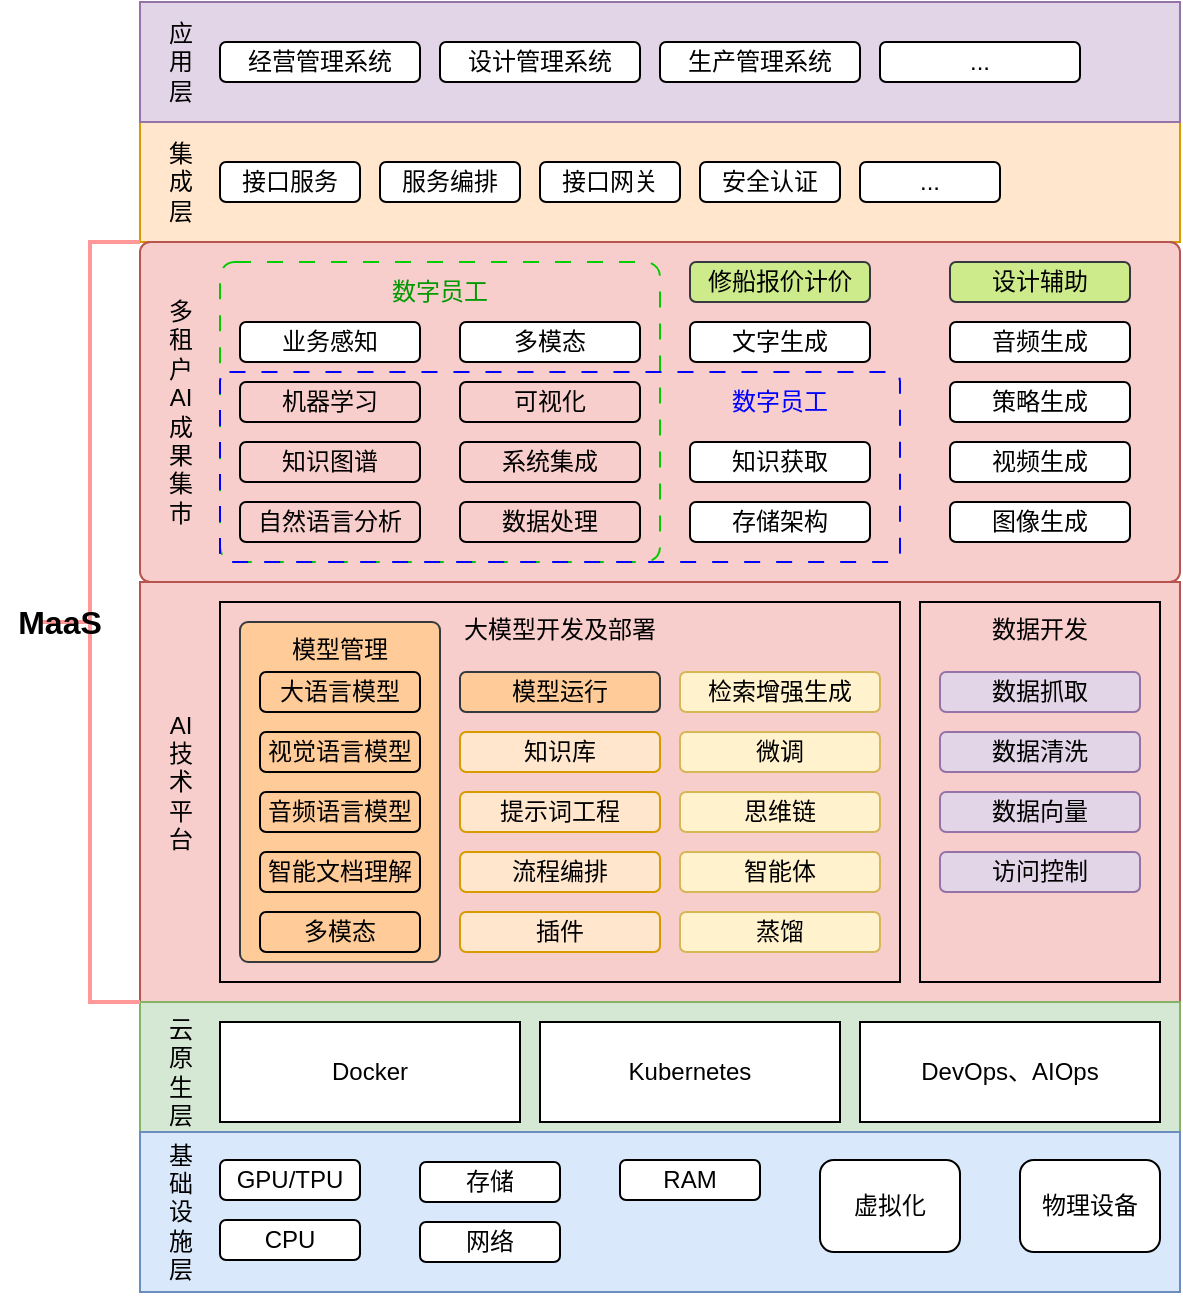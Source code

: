 <mxfile version="27.0.1" pages="2">
  <diagram name="第 1 页" id="veRPcf9bUdk8YbttKOA-">
    <mxGraphModel dx="873" dy="521" grid="1" gridSize="10" guides="1" tooltips="1" connect="1" arrows="1" fold="1" page="1" pageScale="1" pageWidth="827" pageHeight="1169" math="0" shadow="0">
      <root>
        <mxCell id="0" />
        <mxCell id="1" parent="0" />
        <mxCell id="DdCZI7sGwDG0cpfRlnXC-48" value="" style="rounded=0;whiteSpace=wrap;html=1;fillColor=#ffe6cc;strokeColor=#d79b00;" parent="1" vertex="1">
          <mxGeometry x="120" y="240" width="520" height="60" as="geometry" />
        </mxCell>
        <mxCell id="DdCZI7sGwDG0cpfRlnXC-49" value="&lt;div&gt;集&lt;/div&gt;&lt;div&gt;成&lt;/div&gt;&lt;div&gt;&lt;div&gt;&lt;div&gt;层&lt;/div&gt;&lt;/div&gt;&lt;/div&gt;" style="text;html=1;align=center;verticalAlign=middle;resizable=0;points=[];autosize=1;strokeColor=none;fillColor=none;" parent="1" vertex="1">
          <mxGeometry x="120" y="240" width="40" height="60" as="geometry" />
        </mxCell>
        <mxCell id="DdCZI7sGwDG0cpfRlnXC-50" value="接口服务" style="rounded=1;whiteSpace=wrap;html=1;verticalAlign=middle;" parent="1" vertex="1">
          <mxGeometry x="160" y="260" width="70" height="20" as="geometry" />
        </mxCell>
        <mxCell id="DdCZI7sGwDG0cpfRlnXC-51" value="服务编排" style="rounded=1;whiteSpace=wrap;html=1;verticalAlign=middle;" parent="1" vertex="1">
          <mxGeometry x="240" y="260" width="70" height="20" as="geometry" />
        </mxCell>
        <mxCell id="DdCZI7sGwDG0cpfRlnXC-53" value="接口网关" style="rounded=1;whiteSpace=wrap;html=1;verticalAlign=middle;" parent="1" vertex="1">
          <mxGeometry x="320" y="260" width="70" height="20" as="geometry" />
        </mxCell>
        <mxCell id="DdCZI7sGwDG0cpfRlnXC-54" value="安全认证" style="rounded=1;whiteSpace=wrap;html=1;verticalAlign=middle;" parent="1" vertex="1">
          <mxGeometry x="400" y="260" width="70" height="20" as="geometry" />
        </mxCell>
        <mxCell id="DdCZI7sGwDG0cpfRlnXC-55" value="..." style="rounded=1;whiteSpace=wrap;html=1;verticalAlign=middle;" parent="1" vertex="1">
          <mxGeometry x="480" y="260" width="70" height="20" as="geometry" />
        </mxCell>
        <mxCell id="DdCZI7sGwDG0cpfRlnXC-56" value="" style="rounded=0;whiteSpace=wrap;html=1;fillColor=#e1d5e7;strokeColor=#9673a6;" parent="1" vertex="1">
          <mxGeometry x="120" y="180" width="520" height="60" as="geometry" />
        </mxCell>
        <mxCell id="DdCZI7sGwDG0cpfRlnXC-57" value="&lt;div&gt;&lt;span style=&quot;background-color: transparent; color: light-dark(rgb(0, 0, 0), rgb(255, 255, 255));&quot;&gt;应&lt;/span&gt;&lt;/div&gt;&lt;div&gt;&lt;span style=&quot;background-color: transparent; color: light-dark(rgb(0, 0, 0), rgb(255, 255, 255));&quot;&gt;用&lt;/span&gt;&lt;/div&gt;&lt;div&gt;&lt;span style=&quot;background-color: transparent; color: light-dark(rgb(0, 0, 0), rgb(255, 255, 255));&quot;&gt;层&lt;/span&gt;&lt;/div&gt;" style="text;html=1;align=center;verticalAlign=middle;resizable=0;points=[];autosize=1;strokeColor=none;fillColor=none;" parent="1" vertex="1">
          <mxGeometry x="120" y="180" width="40" height="60" as="geometry" />
        </mxCell>
        <mxCell id="DdCZI7sGwDG0cpfRlnXC-58" value="经营管理系统" style="rounded=1;whiteSpace=wrap;html=1;verticalAlign=middle;" parent="1" vertex="1">
          <mxGeometry x="160" y="200" width="100" height="20" as="geometry" />
        </mxCell>
        <mxCell id="DdCZI7sGwDG0cpfRlnXC-59" value="设计管理系统" style="rounded=1;whiteSpace=wrap;html=1;verticalAlign=middle;" parent="1" vertex="1">
          <mxGeometry x="270" y="200" width="100" height="20" as="geometry" />
        </mxCell>
        <mxCell id="DdCZI7sGwDG0cpfRlnXC-60" value="生产管理系统" style="rounded=1;whiteSpace=wrap;html=1;verticalAlign=middle;" parent="1" vertex="1">
          <mxGeometry x="380" y="200" width="100" height="20" as="geometry" />
        </mxCell>
        <mxCell id="DdCZI7sGwDG0cpfRlnXC-62" value="..." style="rounded=1;whiteSpace=wrap;html=1;verticalAlign=middle;" parent="1" vertex="1">
          <mxGeometry x="490" y="200" width="100" height="20" as="geometry" />
        </mxCell>
        <mxCell id="DdCZI7sGwDG0cpfRlnXC-1" value="" style="rounded=0;whiteSpace=wrap;html=1;align=center;horizontal=0;verticalAlign=top;fillColor=#f8cecc;strokeColor=#b85450;" parent="1" vertex="1">
          <mxGeometry x="120" y="470" width="520" height="210" as="geometry" />
        </mxCell>
        <mxCell id="DdCZI7sGwDG0cpfRlnXC-3" value="" style="rounded=0;whiteSpace=wrap;html=1;align=center;horizontal=0;verticalAlign=top;fillColor=#d5e8d4;strokeColor=#82b366;" parent="1" vertex="1">
          <mxGeometry x="120" y="680" width="520" height="70" as="geometry" />
        </mxCell>
        <mxCell id="DdCZI7sGwDG0cpfRlnXC-4" value="" style="rounded=0;whiteSpace=wrap;html=1;align=center;horizontal=0;verticalAlign=top;fillColor=#dae8fc;strokeColor=#6c8ebf;" parent="1" vertex="1">
          <mxGeometry x="120" y="745" width="520" height="80" as="geometry" />
        </mxCell>
        <mxCell id="DdCZI7sGwDG0cpfRlnXC-6" value="基&lt;div&gt;础&lt;/div&gt;&lt;div&gt;设&lt;/div&gt;&lt;div&gt;施&lt;/div&gt;&lt;div&gt;层&lt;/div&gt;" style="text;html=1;align=center;verticalAlign=middle;resizable=0;points=[];autosize=1;strokeColor=none;fillColor=none;" parent="1" vertex="1">
          <mxGeometry x="120" y="740" width="40" height="90" as="geometry" />
        </mxCell>
        <mxCell id="DdCZI7sGwDG0cpfRlnXC-7" value="云&lt;div&gt;原&lt;/div&gt;&lt;div&gt;生&lt;br&gt;&lt;div&gt;层&lt;/div&gt;&lt;/div&gt;" style="text;html=1;align=center;verticalAlign=middle;resizable=0;points=[];autosize=1;strokeColor=none;fillColor=none;" parent="1" vertex="1">
          <mxGeometry x="120" y="680" width="40" height="70" as="geometry" />
        </mxCell>
        <mxCell id="DdCZI7sGwDG0cpfRlnXC-8" value="&lt;div&gt;AI&lt;/div&gt;&lt;div&gt;技&lt;/div&gt;&lt;div&gt;术&lt;/div&gt;&lt;div&gt;平&lt;/div&gt;&lt;div&gt;台&lt;/div&gt;" style="text;html=1;align=center;verticalAlign=middle;resizable=0;points=[];autosize=1;strokeColor=none;fillColor=none;" parent="1" vertex="1">
          <mxGeometry x="120" y="525" width="40" height="90" as="geometry" />
        </mxCell>
        <mxCell id="DdCZI7sGwDG0cpfRlnXC-12" value="大模型开发及部署" style="rounded=0;whiteSpace=wrap;html=1;horizontal=1;verticalAlign=top;fillColor=none;" parent="1" vertex="1">
          <mxGeometry x="160" y="480" width="340" height="190" as="geometry" />
        </mxCell>
        <mxCell id="DdCZI7sGwDG0cpfRlnXC-23" value="模型管理" style="rounded=1;whiteSpace=wrap;html=1;fillColor=#ffcc99;strokeColor=#36393d;arcSize=4;verticalAlign=top;" parent="1" vertex="1">
          <mxGeometry x="170" y="490" width="100" height="170" as="geometry" />
        </mxCell>
        <mxCell id="DdCZI7sGwDG0cpfRlnXC-24" value="检索增强生成" style="rounded=1;whiteSpace=wrap;html=1;fillColor=#fff2cc;strokeColor=#d6b656;" parent="1" vertex="1">
          <mxGeometry x="390" y="515" width="100" height="20" as="geometry" />
        </mxCell>
        <mxCell id="DdCZI7sGwDG0cpfRlnXC-25" value="模型运行" style="rounded=1;whiteSpace=wrap;html=1;fillColor=#ffcc99;strokeColor=#36393d;" parent="1" vertex="1">
          <mxGeometry x="280" y="515" width="100" height="20" as="geometry" />
        </mxCell>
        <mxCell id="DdCZI7sGwDG0cpfRlnXC-26" value="知识库" style="rounded=1;whiteSpace=wrap;html=1;fillColor=#ffe6cc;strokeColor=#d79b00;" parent="1" vertex="1">
          <mxGeometry x="280" y="545" width="100" height="20" as="geometry" />
        </mxCell>
        <mxCell id="DdCZI7sGwDG0cpfRlnXC-28" value="提示词工程" style="rounded=1;whiteSpace=wrap;html=1;fillColor=#ffe6cc;strokeColor=#d79b00;" parent="1" vertex="1">
          <mxGeometry x="280" y="575" width="100" height="20" as="geometry" />
        </mxCell>
        <mxCell id="DdCZI7sGwDG0cpfRlnXC-30" value="微调" style="rounded=1;whiteSpace=wrap;html=1;fillColor=#fff2cc;strokeColor=#d6b656;" parent="1" vertex="1">
          <mxGeometry x="390" y="545" width="100" height="20" as="geometry" />
        </mxCell>
        <mxCell id="DdCZI7sGwDG0cpfRlnXC-31" value="思维链" style="rounded=1;whiteSpace=wrap;html=1;fillColor=#fff2cc;strokeColor=#d6b656;" parent="1" vertex="1">
          <mxGeometry x="390" y="575" width="100" height="20" as="geometry" />
        </mxCell>
        <mxCell id="DdCZI7sGwDG0cpfRlnXC-32" value="流程编排" style="rounded=1;whiteSpace=wrap;html=1;fillColor=#ffe6cc;strokeColor=#d79b00;" parent="1" vertex="1">
          <mxGeometry x="280" y="605" width="100" height="20" as="geometry" />
        </mxCell>
        <mxCell id="DdCZI7sGwDG0cpfRlnXC-33" value="智能体" style="rounded=1;whiteSpace=wrap;html=1;fillColor=#fff2cc;strokeColor=#d6b656;" parent="1" vertex="1">
          <mxGeometry x="390" y="605" width="100" height="20" as="geometry" />
        </mxCell>
        <mxCell id="DdCZI7sGwDG0cpfRlnXC-35" value="Docker" style="rounded=0;whiteSpace=wrap;html=1;" parent="1" vertex="1">
          <mxGeometry x="160" y="690" width="150" height="50" as="geometry" />
        </mxCell>
        <mxCell id="DdCZI7sGwDG0cpfRlnXC-36" value="Kubernetes" style="rounded=0;whiteSpace=wrap;html=1;" parent="1" vertex="1">
          <mxGeometry x="320" y="690" width="150" height="50" as="geometry" />
        </mxCell>
        <mxCell id="DdCZI7sGwDG0cpfRlnXC-37" value="DevOps、AIOps" style="rounded=0;whiteSpace=wrap;html=1;" parent="1" vertex="1">
          <mxGeometry x="480" y="690" width="150" height="50" as="geometry" />
        </mxCell>
        <mxCell id="DdCZI7sGwDG0cpfRlnXC-38" value="" style="rounded=1;whiteSpace=wrap;html=1;fillColor=#f8cecc;strokeColor=#b85450;arcSize=3;" parent="1" vertex="1">
          <mxGeometry x="120" y="300" width="520" height="170" as="geometry" />
        </mxCell>
        <mxCell id="DdCZI7sGwDG0cpfRlnXC-41" value="文字生成" style="rounded=1;whiteSpace=wrap;html=1;verticalAlign=middle;" parent="1" vertex="1">
          <mxGeometry x="395" y="340" width="90" height="20" as="geometry" />
        </mxCell>
        <mxCell id="DdCZI7sGwDG0cpfRlnXC-42" value="音频生成" style="rounded=1;whiteSpace=wrap;html=1;verticalAlign=middle;" parent="1" vertex="1">
          <mxGeometry x="525" y="340" width="90" height="20" as="geometry" />
        </mxCell>
        <mxCell id="DdCZI7sGwDG0cpfRlnXC-43" value="图像生成" style="rounded=1;whiteSpace=wrap;html=1;verticalAlign=middle;" parent="1" vertex="1">
          <mxGeometry x="525" y="430" width="90" height="20" as="geometry" />
        </mxCell>
        <mxCell id="DdCZI7sGwDG0cpfRlnXC-44" value="视频生成" style="rounded=1;whiteSpace=wrap;html=1;verticalAlign=middle;" parent="1" vertex="1">
          <mxGeometry x="525" y="400" width="90" height="20" as="geometry" />
        </mxCell>
        <mxCell id="DdCZI7sGwDG0cpfRlnXC-46" value="策略生成" style="rounded=1;whiteSpace=wrap;html=1;verticalAlign=middle;" parent="1" vertex="1">
          <mxGeometry x="525" y="370" width="90" height="20" as="geometry" />
        </mxCell>
        <mxCell id="DdCZI7sGwDG0cpfRlnXC-63" value="GPU/TPU" style="rounded=1;whiteSpace=wrap;html=1;verticalAlign=middle;" parent="1" vertex="1">
          <mxGeometry x="160" y="759" width="70" height="20" as="geometry" />
        </mxCell>
        <mxCell id="DdCZI7sGwDG0cpfRlnXC-64" value="CPU" style="rounded=1;whiteSpace=wrap;html=1;verticalAlign=middle;" parent="1" vertex="1">
          <mxGeometry x="160" y="789" width="70" height="20" as="geometry" />
        </mxCell>
        <mxCell id="DdCZI7sGwDG0cpfRlnXC-66" value="存储" style="rounded=1;whiteSpace=wrap;html=1;verticalAlign=middle;" parent="1" vertex="1">
          <mxGeometry x="260" y="760" width="70" height="20" as="geometry" />
        </mxCell>
        <mxCell id="DdCZI7sGwDG0cpfRlnXC-67" value="网络" style="rounded=1;whiteSpace=wrap;html=1;verticalAlign=middle;" parent="1" vertex="1">
          <mxGeometry x="260" y="790" width="70" height="20" as="geometry" />
        </mxCell>
        <mxCell id="DdCZI7sGwDG0cpfRlnXC-68" value="RAM" style="rounded=1;whiteSpace=wrap;html=1;verticalAlign=middle;" parent="1" vertex="1">
          <mxGeometry x="360" y="759" width="70" height="20" as="geometry" />
        </mxCell>
        <mxCell id="DdCZI7sGwDG0cpfRlnXC-69" value="虚拟化" style="rounded=1;whiteSpace=wrap;html=1;verticalAlign=middle;" parent="1" vertex="1">
          <mxGeometry x="460" y="759" width="70" height="46" as="geometry" />
        </mxCell>
        <mxCell id="DdCZI7sGwDG0cpfRlnXC-70" value="物理设备" style="rounded=1;whiteSpace=wrap;html=1;verticalAlign=middle;" parent="1" vertex="1">
          <mxGeometry x="560" y="759" width="70" height="46" as="geometry" />
        </mxCell>
        <mxCell id="hR596wnbBebLEna1b_4g-1" value="蒸馏" style="rounded=1;whiteSpace=wrap;html=1;fillColor=#fff2cc;strokeColor=#d6b656;" parent="1" vertex="1">
          <mxGeometry x="390" y="635" width="100" height="20" as="geometry" />
        </mxCell>
        <mxCell id="DdCZI7sGwDG0cpfRlnXC-13" value="大语言模型" style="rounded=1;whiteSpace=wrap;html=1;fillColor=none;" parent="1" vertex="1">
          <mxGeometry x="180" y="515" width="80" height="20" as="geometry" />
        </mxCell>
        <mxCell id="DdCZI7sGwDG0cpfRlnXC-14" value="视觉语言模型" style="rounded=1;whiteSpace=wrap;html=1;fillColor=none;" parent="1" vertex="1">
          <mxGeometry x="180" y="545" width="80" height="20" as="geometry" />
        </mxCell>
        <mxCell id="DdCZI7sGwDG0cpfRlnXC-15" value="音频语言模型" style="rounded=1;whiteSpace=wrap;html=1;fillColor=none;" parent="1" vertex="1">
          <mxGeometry x="180" y="575" width="80" height="20" as="geometry" />
        </mxCell>
        <mxCell id="DdCZI7sGwDG0cpfRlnXC-16" value="智能文档理解" style="rounded=1;whiteSpace=wrap;html=1;fillColor=none;" parent="1" vertex="1">
          <mxGeometry x="180" y="605" width="80" height="20" as="geometry" />
        </mxCell>
        <mxCell id="DdCZI7sGwDG0cpfRlnXC-17" value="多模态" style="rounded=1;whiteSpace=wrap;html=1;fillColor=none;" parent="1" vertex="1">
          <mxGeometry x="180" y="635" width="80" height="20" as="geometry" />
        </mxCell>
        <mxCell id="EOySsUCPGL9QiOTKFycX-1" value="插件" style="rounded=1;whiteSpace=wrap;html=1;fillColor=#ffe6cc;strokeColor=#d79b00;verticalAlign=middle;" vertex="1" parent="1">
          <mxGeometry x="280" y="635" width="100" height="20" as="geometry" />
        </mxCell>
        <mxCell id="DdCZI7sGwDG0cpfRlnXC-11" value="数据开发" style="rounded=0;whiteSpace=wrap;html=1;horizontal=1;verticalAlign=top;fillColor=none;" parent="1" vertex="1">
          <mxGeometry x="510" y="480" width="120" height="190" as="geometry" />
        </mxCell>
        <mxCell id="DdCZI7sGwDG0cpfRlnXC-19" value="数据抓取" style="rounded=1;whiteSpace=wrap;html=1;fillColor=#e1d5e7;strokeColor=#9673a6;" parent="1" vertex="1">
          <mxGeometry x="520" y="515" width="100" height="20" as="geometry" />
        </mxCell>
        <mxCell id="DdCZI7sGwDG0cpfRlnXC-20" value="数据清洗" style="rounded=1;whiteSpace=wrap;html=1;fillColor=#e1d5e7;strokeColor=#9673a6;" parent="1" vertex="1">
          <mxGeometry x="520" y="545" width="100" height="20" as="geometry" />
        </mxCell>
        <mxCell id="DdCZI7sGwDG0cpfRlnXC-21" value="数据向量" style="rounded=1;whiteSpace=wrap;html=1;fillColor=#e1d5e7;strokeColor=#9673a6;" parent="1" vertex="1">
          <mxGeometry x="520" y="575" width="100" height="20" as="geometry" />
        </mxCell>
        <mxCell id="DdCZI7sGwDG0cpfRlnXC-22" value="访问控制" style="rounded=1;whiteSpace=wrap;html=1;fillColor=#e1d5e7;strokeColor=#9673a6;" parent="1" vertex="1">
          <mxGeometry x="520" y="605" width="100" height="20" as="geometry" />
        </mxCell>
        <mxCell id="kAoqypdJNRFf-xB5bnNg-9" value="" style="rounded=1;whiteSpace=wrap;html=1;fillColor=none;dashed=1;dashPattern=8 8;arcSize=5;verticalAlign=top;align=left;fontColor=#009900;strokeColor=#00CC00;" vertex="1" parent="1">
          <mxGeometry x="160" y="310" width="220" height="150" as="geometry" />
        </mxCell>
        <mxCell id="DdCZI7sGwDG0cpfRlnXC-40" value="&lt;div&gt;&lt;div&gt;多&lt;/div&gt;&lt;div&gt;租&lt;/div&gt;&lt;div&gt;户&lt;/div&gt;&lt;div&gt;AI&lt;/div&gt;&lt;div&gt;成&lt;/div&gt;&lt;div&gt;果&lt;/div&gt;&lt;div&gt;集&lt;/div&gt;&lt;div&gt;市&lt;/div&gt;&lt;/div&gt;" style="text;html=1;align=center;verticalAlign=middle;resizable=0;points=[];autosize=1;strokeColor=none;fillColor=none;" parent="1" vertex="1">
          <mxGeometry x="120" y="320" width="40" height="130" as="geometry" />
        </mxCell>
        <mxCell id="kAoqypdJNRFf-xB5bnNg-11" value="" style="rounded=1;whiteSpace=wrap;html=1;fillColor=none;dashed=1;dashPattern=8 8;arcSize=5;align=right;verticalAlign=top;fontColor=#0000FF;strokeColor=#0000FF;" vertex="1" parent="1">
          <mxGeometry x="160" y="365" width="340" height="95" as="geometry" />
        </mxCell>
        <mxCell id="kAoqypdJNRFf-xB5bnNg-7" value="多模态" style="rounded=1;whiteSpace=wrap;html=1;verticalAlign=middle;" vertex="1" parent="1">
          <mxGeometry x="280" y="340" width="90" height="20" as="geometry" />
        </mxCell>
        <mxCell id="kAoqypdJNRFf-xB5bnNg-8" value="业务感知" style="rounded=1;whiteSpace=wrap;html=1;verticalAlign=middle;" vertex="1" parent="1">
          <mxGeometry x="170" y="340" width="90" height="20" as="geometry" />
        </mxCell>
        <mxCell id="kAoqypdJNRFf-xB5bnNg-12" value="知识获取" style="rounded=1;whiteSpace=wrap;html=1;verticalAlign=middle;" vertex="1" parent="1">
          <mxGeometry x="395" y="400" width="90" height="20" as="geometry" />
        </mxCell>
        <mxCell id="kAoqypdJNRFf-xB5bnNg-13" value="存储架构" style="rounded=1;whiteSpace=wrap;html=1;verticalAlign=middle;" vertex="1" parent="1">
          <mxGeometry x="395" y="430" width="90" height="20" as="geometry" />
        </mxCell>
        <mxCell id="kAoqypdJNRFf-xB5bnNg-14" value="数字员工" style="text;html=1;align=center;verticalAlign=middle;whiteSpace=wrap;rounded=0;fontColor=#009900;" vertex="1" parent="1">
          <mxGeometry x="240" y="310" width="60" height="30" as="geometry" />
        </mxCell>
        <mxCell id="kAoqypdJNRFf-xB5bnNg-15" value="数字员工" style="text;html=1;align=center;verticalAlign=middle;whiteSpace=wrap;rounded=0;fontColor=#0000FF;" vertex="1" parent="1">
          <mxGeometry x="410" y="365" width="60" height="30" as="geometry" />
        </mxCell>
        <mxCell id="kAoqypdJNRFf-xB5bnNg-16" value="修船报价计价" style="rounded=1;whiteSpace=wrap;html=1;fillColor=#cdeb8b;strokeColor=#36393d;verticalAlign=middle;" vertex="1" parent="1">
          <mxGeometry x="395" y="310" width="90" height="20" as="geometry" />
        </mxCell>
        <mxCell id="kAoqypdJNRFf-xB5bnNg-1" value="自然语言分析" style="rounded=1;whiteSpace=wrap;html=1;verticalAlign=middle;fillColor=none;" vertex="1" parent="1">
          <mxGeometry x="170" y="430" width="90" height="20" as="geometry" />
        </mxCell>
        <mxCell id="kAoqypdJNRFf-xB5bnNg-2" value="知识图谱" style="rounded=1;whiteSpace=wrap;html=1;verticalAlign=middle;fillColor=none;" vertex="1" parent="1">
          <mxGeometry x="170" y="400" width="90" height="20" as="geometry" />
        </mxCell>
        <mxCell id="kAoqypdJNRFf-xB5bnNg-3" value="机器学习" style="rounded=1;whiteSpace=wrap;html=1;verticalAlign=middle;fillColor=none;" vertex="1" parent="1">
          <mxGeometry x="170" y="370" width="90" height="20" as="geometry" />
        </mxCell>
        <mxCell id="kAoqypdJNRFf-xB5bnNg-4" value="数据处理" style="rounded=1;whiteSpace=wrap;html=1;verticalAlign=middle;fillColor=none;" vertex="1" parent="1">
          <mxGeometry x="280" y="430" width="90" height="20" as="geometry" />
        </mxCell>
        <mxCell id="kAoqypdJNRFf-xB5bnNg-5" value="系统集成" style="rounded=1;whiteSpace=wrap;html=1;verticalAlign=middle;fillColor=none;" vertex="1" parent="1">
          <mxGeometry x="280" y="400" width="90" height="20" as="geometry" />
        </mxCell>
        <mxCell id="kAoqypdJNRFf-xB5bnNg-6" value="可视化" style="rounded=1;whiteSpace=wrap;html=1;verticalAlign=middle;fillColor=none;" vertex="1" parent="1">
          <mxGeometry x="280" y="370" width="90" height="20" as="geometry" />
        </mxCell>
        <mxCell id="kAoqypdJNRFf-xB5bnNg-18" value="设计辅助" style="rounded=1;whiteSpace=wrap;html=1;fillColor=#cdeb8b;strokeColor=#36393d;verticalAlign=middle;" vertex="1" parent="1">
          <mxGeometry x="525" y="310" width="90" height="20" as="geometry" />
        </mxCell>
        <mxCell id="kAoqypdJNRFf-xB5bnNg-19" value="" style="strokeWidth=2;html=1;shape=mxgraph.flowchart.annotation_2;align=left;labelPosition=right;pointerEvents=1;strokeColor=#FF9999;" vertex="1" parent="1">
          <mxGeometry x="70" y="300" width="50" height="380" as="geometry" />
        </mxCell>
        <mxCell id="kAoqypdJNRFf-xB5bnNg-20" value="MaaS" style="text;html=1;align=center;verticalAlign=middle;whiteSpace=wrap;rounded=0;fontSize=16;fontStyle=1" vertex="1" parent="1">
          <mxGeometry x="50" y="475" width="60" height="30" as="geometry" />
        </mxCell>
      </root>
    </mxGraphModel>
  </diagram>
  <diagram id="AOFhsI_pm90zHFR3Kuve" name="第 2 页">
    <mxGraphModel dx="786" dy="469" grid="1" gridSize="10" guides="1" tooltips="1" connect="1" arrows="1" fold="1" page="1" pageScale="1" pageWidth="827" pageHeight="1169" math="0" shadow="0">
      <root>
        <mxCell id="0" />
        <mxCell id="1" parent="0" />
        <mxCell id="23LsGYQeWHpihlJRXSzl-1" value="" style="rounded=0;whiteSpace=wrap;html=1;align=left;verticalAlign=top;" parent="1" vertex="1">
          <mxGeometry x="200" y="650" width="400" height="70" as="geometry" />
        </mxCell>
        <mxCell id="23LsGYQeWHpihlJRXSzl-2" value="" style="rounded=0;whiteSpace=wrap;html=1;strokeColor=#FF0000;" parent="1" vertex="1">
          <mxGeometry x="200" y="300" width="400" height="340" as="geometry" />
        </mxCell>
        <mxCell id="23LsGYQeWHpihlJRXSzl-3" value="租户下可复用AI成果集市" style="rounded=0;whiteSpace=wrap;html=1;dashed=1;dashPattern=8 8;verticalAlign=top;align=left;fillColor=#f8cecc;strokeColor=#b85450;" parent="1" vertex="1">
          <mxGeometry x="210" y="310" width="380" height="270" as="geometry" />
        </mxCell>
        <mxCell id="23LsGYQeWHpihlJRXSzl-4" value="多业务系统AI应用集成" style="rounded=0;whiteSpace=wrap;html=1;dashed=1;dashPattern=8 8;align=left;verticalAlign=top;" parent="1" vertex="1">
          <mxGeometry x="200" y="240" width="400" height="50" as="geometry" />
        </mxCell>
        <mxCell id="23LsGYQeWHpihlJRXSzl-6" value="IaaS" style="rounded=0;whiteSpace=wrap;html=1;fillColor=#f5f5f5;fontColor=#333333;strokeColor=#666666;" parent="1" vertex="1">
          <mxGeometry x="140" y="650" width="60" height="70" as="geometry" />
        </mxCell>
        <mxCell id="23LsGYQeWHpihlJRXSzl-8" value="算力" style="rounded=1;whiteSpace=wrap;html=1;" parent="1" vertex="1">
          <mxGeometry x="210" y="690" width="120" height="20" as="geometry" />
        </mxCell>
        <mxCell id="23LsGYQeWHpihlJRXSzl-9" value="容器云平台" style="rounded=1;whiteSpace=wrap;html=1;" parent="1" vertex="1">
          <mxGeometry x="210" y="660" width="380" height="20" as="geometry" />
        </mxCell>
        <mxCell id="23LsGYQeWHpihlJRXSzl-10" value="网络" style="rounded=1;whiteSpace=wrap;html=1;" parent="1" vertex="1">
          <mxGeometry x="340" y="690" width="120" height="20" as="geometry" />
        </mxCell>
        <mxCell id="23LsGYQeWHpihlJRXSzl-11" value="存储" style="rounded=1;whiteSpace=wrap;html=1;" parent="1" vertex="1">
          <mxGeometry x="470" y="690" width="120" height="20" as="geometry" />
        </mxCell>
        <mxCell id="23LsGYQeWHpihlJRXSzl-12" value="MaaS&lt;div&gt;&lt;font style=&quot;color: rgb(255, 255, 255);&quot;&gt;（&lt;span style=&quot;text-align: left;&quot;&gt;类海科轻舟平台，&lt;br&gt;&lt;/span&gt;&lt;span style=&quot;text-align: left; background-color: transparent;&quot;&gt;未来向集团平台迁移&lt;/span&gt;）&lt;/font&gt;&lt;/div&gt;" style="rounded=0;whiteSpace=wrap;html=1;fillColor=#e51400;fontColor=#ffffff;strokeColor=#B20000;" parent="1" vertex="1">
          <mxGeometry x="140" y="430" width="60" height="210" as="geometry" />
        </mxCell>
        <mxCell id="23LsGYQeWHpihlJRXSzl-13" value="数据管理" style="rounded=1;whiteSpace=wrap;html=1;verticalAlign=middle;" parent="1" vertex="1">
          <mxGeometry x="210" y="590" width="60" height="40" as="geometry" />
        </mxCell>
        <mxCell id="23LsGYQeWHpihlJRXSzl-15" value="开发环境" style="rounded=1;whiteSpace=wrap;html=1;verticalAlign=middle;" parent="1" vertex="1">
          <mxGeometry x="290" y="590" width="60" height="40" as="geometry" />
        </mxCell>
        <mxCell id="23LsGYQeWHpihlJRXSzl-17" value="模型训练" style="rounded=1;whiteSpace=wrap;html=1;verticalAlign=middle;" parent="1" vertex="1">
          <mxGeometry x="370" y="590" width="60" height="40" as="geometry" />
        </mxCell>
        <mxCell id="23LsGYQeWHpihlJRXSzl-18" value="部署推理" style="rounded=1;whiteSpace=wrap;html=1;verticalAlign=middle;" parent="1" vertex="1">
          <mxGeometry x="450" y="590" width="60" height="40" as="geometry" />
        </mxCell>
        <mxCell id="23LsGYQeWHpihlJRXSzl-20" value="模型管理" style="rounded=1;whiteSpace=wrap;html=1;verticalAlign=middle;" parent="1" vertex="1">
          <mxGeometry x="530" y="590" width="60" height="40" as="geometry" />
        </mxCell>
        <mxCell id="8MBKhF39qyp4rRD7ff5B-1" value="数据集" style="rounded=1;whiteSpace=wrap;html=1;verticalAlign=middle;" parent="1" vertex="1">
          <mxGeometry x="230" y="550" width="60" height="20" as="geometry" />
        </mxCell>
        <mxCell id="8MBKhF39qyp4rRD7ff5B-3" value="算法" style="rounded=1;whiteSpace=wrap;html=1;verticalAlign=middle;" parent="1" vertex="1">
          <mxGeometry x="300" y="550" width="60" height="20" as="geometry" />
        </mxCell>
        <mxCell id="8MBKhF39qyp4rRD7ff5B-4" value="模型" style="rounded=1;whiteSpace=wrap;html=1;verticalAlign=middle;" parent="1" vertex="1">
          <mxGeometry x="370" y="550" width="60" height="20" as="geometry" />
        </mxCell>
        <mxCell id="8MBKhF39qyp4rRD7ff5B-5" value="AI流程" style="rounded=1;whiteSpace=wrap;html=1;verticalAlign=middle;" parent="1" vertex="1">
          <mxGeometry x="440" y="550" width="60" height="20" as="geometry" />
        </mxCell>
        <mxCell id="8MBKhF39qyp4rRD7ff5B-6" value="AI应用" style="rounded=1;whiteSpace=wrap;html=1;verticalAlign=middle;" parent="1" vertex="1">
          <mxGeometry x="510" y="550" width="60" height="20" as="geometry" />
        </mxCell>
        <mxCell id="8MBKhF39qyp4rRD7ff5B-8" value="多场景" style="rounded=1;whiteSpace=wrap;html=1;fillColor=#dae8fc;strokeColor=#6c8ebf;align=left;verticalAlign=top;" parent="1" vertex="1">
          <mxGeometry x="230" y="460" width="340" height="80" as="geometry" />
        </mxCell>
        <mxCell id="FGox7lNxDhhM5VdA5FkT-1" value="应用层" style="rounded=0;whiteSpace=wrap;html=1;fillColor=#f5f5f5;fontColor=#333333;strokeColor=#666666;" parent="1" vertex="1">
          <mxGeometry x="140" y="240" width="60" height="50" as="geometry" />
        </mxCell>
        <mxCell id="FGox7lNxDhhM5VdA5FkT-2" value="数字员工" style="rounded=1;whiteSpace=wrap;html=1;verticalAlign=middle;" parent="1" vertex="1">
          <mxGeometry x="240" y="480" width="100" height="20" as="geometry" />
        </mxCell>
        <mxCell id="FGox7lNxDhhM5VdA5FkT-3" value="知识图谱" style="rounded=1;whiteSpace=wrap;html=1;verticalAlign=middle;" parent="1" vertex="1">
          <mxGeometry x="350" y="480" width="100" height="20" as="geometry" />
        </mxCell>
        <mxCell id="FGox7lNxDhhM5VdA5FkT-4" value="垂域模型" style="rounded=1;whiteSpace=wrap;html=1;verticalAlign=middle;" parent="1" vertex="1">
          <mxGeometry x="460" y="480" width="100" height="20" as="geometry" />
        </mxCell>
        <mxCell id="FGox7lNxDhhM5VdA5FkT-6" value="……" style="rounded=1;whiteSpace=wrap;html=1;verticalAlign=middle;" parent="1" vertex="1">
          <mxGeometry x="350" y="510" width="100" height="20" as="geometry" />
        </mxCell>
        <mxCell id="FGox7lNxDhhM5VdA5FkT-8" value="" style="shape=singleArrow;whiteSpace=wrap;html=1;" parent="1" vertex="1">
          <mxGeometry x="580" y="540" width="60" height="40" as="geometry" />
        </mxCell>
        <mxCell id="FGox7lNxDhhM5VdA5FkT-11" value="" style="shape=singleArrow;whiteSpace=wrap;html=1;arrowWidth=0.317;arrowSize=0.167;" parent="1" vertex="1">
          <mxGeometry x="560" y="480" width="80" height="40" as="geometry" />
        </mxCell>
        <mxCell id="FGox7lNxDhhM5VdA5FkT-10" value="重工租户下&lt;div&gt;AI服务能力&lt;/div&gt;&lt;div&gt;沉淀&lt;/div&gt;" style="text;html=1;align=center;verticalAlign=middle;resizable=0;points=[];autosize=1;strokeColor=none;fillColor=none;" parent="1" vertex="1">
          <mxGeometry x="640" y="525" width="80" height="60" as="geometry" />
        </mxCell>
        <mxCell id="FGox7lNxDhhM5VdA5FkT-12" value="多业务场景&lt;div&gt;AI开发&lt;/div&gt;" style="text;html=1;align=center;verticalAlign=middle;resizable=0;points=[];autosize=1;strokeColor=none;fillColor=none;" parent="1" vertex="1">
          <mxGeometry x="640" y="475" width="80" height="40" as="geometry" />
        </mxCell>
        <mxCell id="FGox7lNxDhhM5VdA5FkT-13" value="修船报价、计价" style="rounded=1;whiteSpace=wrap;html=1;verticalAlign=middle;" parent="1" vertex="1">
          <mxGeometry x="240" y="510" width="100" height="20" as="geometry" />
        </mxCell>
      </root>
    </mxGraphModel>
  </diagram>
</mxfile>
